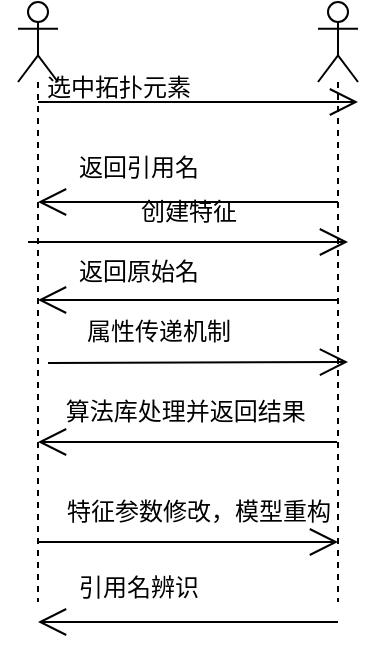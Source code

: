 <mxfile version="22.0.8" type="github">
  <diagram name="第 1 页" id="RmlTkaA-1jOAxN98HU_0">
    <mxGraphModel dx="1290" dy="580" grid="1" gridSize="10" guides="1" tooltips="1" connect="1" arrows="1" fold="1" page="1" pageScale="1" pageWidth="827" pageHeight="1169" math="0" shadow="0">
      <root>
        <mxCell id="0" />
        <mxCell id="1" parent="0" />
        <mxCell id="Gghx9RnaRhX2Y3jycpze-1" value="" style="shape=umlLifeline;perimeter=lifelinePerimeter;whiteSpace=wrap;html=1;container=1;dropTarget=0;collapsible=0;recursiveResize=0;outlineConnect=0;portConstraint=eastwest;newEdgeStyle={&quot;curved&quot;:0,&quot;rounded&quot;:0};participant=umlActor;" vertex="1" parent="1">
          <mxGeometry x="110" y="160" width="20" height="300" as="geometry" />
        </mxCell>
        <mxCell id="Gghx9RnaRhX2Y3jycpze-2" value="" style="shape=umlLifeline;perimeter=lifelinePerimeter;whiteSpace=wrap;html=1;container=1;dropTarget=0;collapsible=0;recursiveResize=0;outlineConnect=0;portConstraint=eastwest;newEdgeStyle={&quot;curved&quot;:0,&quot;rounded&quot;:0};participant=umlActor;" vertex="1" parent="1">
          <mxGeometry x="260" y="160" width="20" height="300" as="geometry" />
        </mxCell>
        <mxCell id="Gghx9RnaRhX2Y3jycpze-3" value="" style="endArrow=open;endFill=1;endSize=12;html=1;rounded=0;" edge="1" parent="1">
          <mxGeometry width="160" relative="1" as="geometry">
            <mxPoint x="115" y="280" as="sourcePoint" />
            <mxPoint x="275" y="280" as="targetPoint" />
          </mxGeometry>
        </mxCell>
        <mxCell id="Gghx9RnaRhX2Y3jycpze-4" value="" style="endArrow=open;endFill=1;endSize=12;html=1;rounded=0;" edge="1" parent="1">
          <mxGeometry width="160" relative="1" as="geometry">
            <mxPoint x="270" y="309" as="sourcePoint" />
            <mxPoint x="120" y="309" as="targetPoint" />
            <Array as="points">
              <mxPoint x="190.5" y="309" />
            </Array>
          </mxGeometry>
        </mxCell>
        <mxCell id="Gghx9RnaRhX2Y3jycpze-5" value="" style="endArrow=open;endFill=1;endSize=12;html=1;rounded=0;" edge="1" parent="1">
          <mxGeometry width="160" relative="1" as="geometry">
            <mxPoint x="125" y="340.5" as="sourcePoint" />
            <mxPoint x="275" y="340" as="targetPoint" />
          </mxGeometry>
        </mxCell>
        <mxCell id="Gghx9RnaRhX2Y3jycpze-6" value="" style="endArrow=open;endFill=1;endSize=12;html=1;rounded=0;" edge="1" parent="1">
          <mxGeometry width="160" relative="1" as="geometry">
            <mxPoint x="120" y="430" as="sourcePoint" />
            <mxPoint x="270" y="430" as="targetPoint" />
          </mxGeometry>
        </mxCell>
        <mxCell id="Gghx9RnaRhX2Y3jycpze-7" value="" style="endArrow=open;endFill=1;endSize=12;html=1;rounded=0;" edge="1" parent="1" source="Gghx9RnaRhX2Y3jycpze-2" target="Gghx9RnaRhX2Y3jycpze-1">
          <mxGeometry width="160" relative="1" as="geometry">
            <mxPoint x="270" y="450" as="sourcePoint" />
            <mxPoint x="560" y="450" as="targetPoint" />
            <Array as="points">
              <mxPoint x="210" y="380" />
            </Array>
          </mxGeometry>
        </mxCell>
        <mxCell id="Gghx9RnaRhX2Y3jycpze-8" value="创建特征" style="text;html=1;align=center;verticalAlign=middle;resizable=0;points=[];autosize=1;strokeColor=none;fillColor=none;" vertex="1" parent="1">
          <mxGeometry x="160" y="250" width="70" height="30" as="geometry" />
        </mxCell>
        <mxCell id="Gghx9RnaRhX2Y3jycpze-9" value="返回原始名" style="text;html=1;align=center;verticalAlign=middle;resizable=0;points=[];autosize=1;strokeColor=none;fillColor=none;" vertex="1" parent="1">
          <mxGeometry x="130" y="280" width="80" height="30" as="geometry" />
        </mxCell>
        <mxCell id="Gghx9RnaRhX2Y3jycpze-10" value="属性传递机制" style="text;html=1;align=center;verticalAlign=middle;resizable=0;points=[];autosize=1;strokeColor=none;fillColor=none;" vertex="1" parent="1">
          <mxGeometry x="130" y="310" width="100" height="30" as="geometry" />
        </mxCell>
        <mxCell id="Gghx9RnaRhX2Y3jycpze-11" value="算法库处理并返回结果&amp;nbsp;" style="text;html=1;align=center;verticalAlign=middle;resizable=0;points=[];autosize=1;strokeColor=none;fillColor=none;" vertex="1" parent="1">
          <mxGeometry x="120" y="350" width="150" height="30" as="geometry" />
        </mxCell>
        <mxCell id="Gghx9RnaRhX2Y3jycpze-12" value="特征参数修改，模型重构" style="text;html=1;align=center;verticalAlign=middle;resizable=0;points=[];autosize=1;strokeColor=none;fillColor=none;" vertex="1" parent="1">
          <mxGeometry x="120" y="400" width="160" height="30" as="geometry" />
        </mxCell>
        <mxCell id="Gghx9RnaRhX2Y3jycpze-14" value="" style="endArrow=open;endFill=1;endSize=12;html=1;rounded=0;" edge="1" parent="1">
          <mxGeometry width="160" relative="1" as="geometry">
            <mxPoint x="270" y="470" as="sourcePoint" />
            <mxPoint x="120" y="470" as="targetPoint" />
          </mxGeometry>
        </mxCell>
        <mxCell id="Gghx9RnaRhX2Y3jycpze-15" value="引用名辨识" style="text;html=1;align=center;verticalAlign=middle;resizable=0;points=[];autosize=1;strokeColor=none;fillColor=none;" vertex="1" parent="1">
          <mxGeometry x="130" y="438" width="80" height="30" as="geometry" />
        </mxCell>
        <mxCell id="Gghx9RnaRhX2Y3jycpze-17" value="" style="endArrow=open;endFill=1;endSize=12;html=1;rounded=0;" edge="1" parent="1">
          <mxGeometry width="160" relative="1" as="geometry">
            <mxPoint x="120" y="210" as="sourcePoint" />
            <mxPoint x="280" y="210" as="targetPoint" />
          </mxGeometry>
        </mxCell>
        <mxCell id="Gghx9RnaRhX2Y3jycpze-18" value="选中拓扑元素" style="text;html=1;align=center;verticalAlign=middle;resizable=0;points=[];autosize=1;strokeColor=none;fillColor=none;" vertex="1" parent="1">
          <mxGeometry x="110" y="188" width="100" height="30" as="geometry" />
        </mxCell>
        <mxCell id="Gghx9RnaRhX2Y3jycpze-19" value="" style="endArrow=open;endFill=1;endSize=12;html=1;rounded=0;" edge="1" parent="1" target="Gghx9RnaRhX2Y3jycpze-1">
          <mxGeometry width="160" relative="1" as="geometry">
            <mxPoint x="270" y="260" as="sourcePoint" />
            <mxPoint x="400" y="180" as="targetPoint" />
          </mxGeometry>
        </mxCell>
        <mxCell id="Gghx9RnaRhX2Y3jycpze-20" value="返回引用名" style="text;html=1;align=center;verticalAlign=middle;resizable=0;points=[];autosize=1;strokeColor=none;fillColor=none;" vertex="1" parent="1">
          <mxGeometry x="130" y="228" width="80" height="30" as="geometry" />
        </mxCell>
      </root>
    </mxGraphModel>
  </diagram>
</mxfile>
